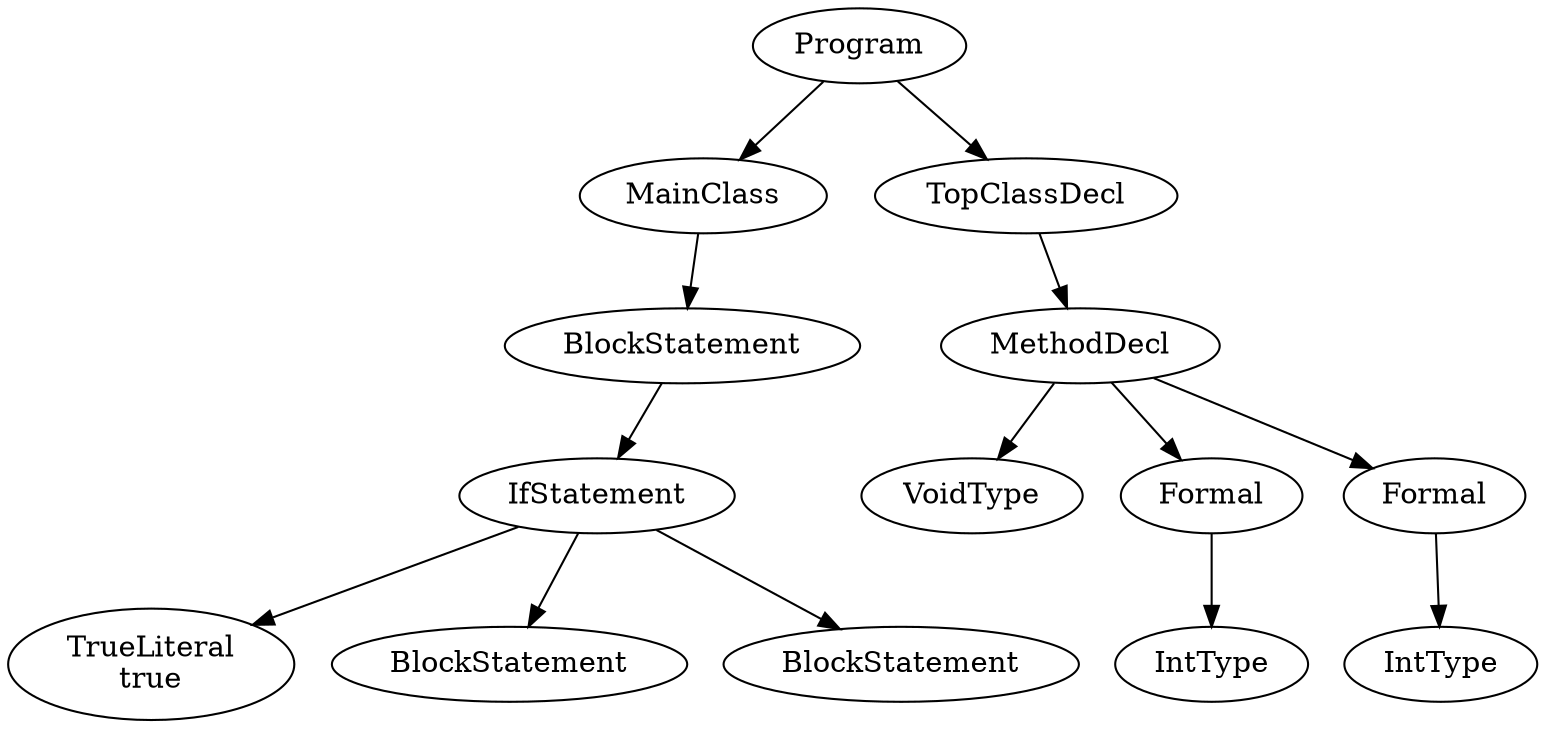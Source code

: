 digraph ASTGraph {
0 [ label="Program" ];
1 [ label="MainClass" ];
0 -> 1
2 [ label="BlockStatement" ];
1 -> 2
3 [ label="IfStatement" ];
2 -> 3
4 [ label="TrueLiteral\ntrue" ];
3 -> 4
5 [ label="BlockStatement" ];
3 -> 5
6 [ label="BlockStatement" ];
3 -> 6
7 [ label="TopClassDecl" ];
0 -> 7
8 [ label="MethodDecl" ];
7 -> 8
9 [ label="VoidType" ];
8 -> 9
10 [ label="Formal" ];
8 -> 10
11 [ label="IntType" ];
10 -> 11
12 [ label="Formal" ];
8 -> 12
13 [ label="IntType" ];
12 -> 13
}
